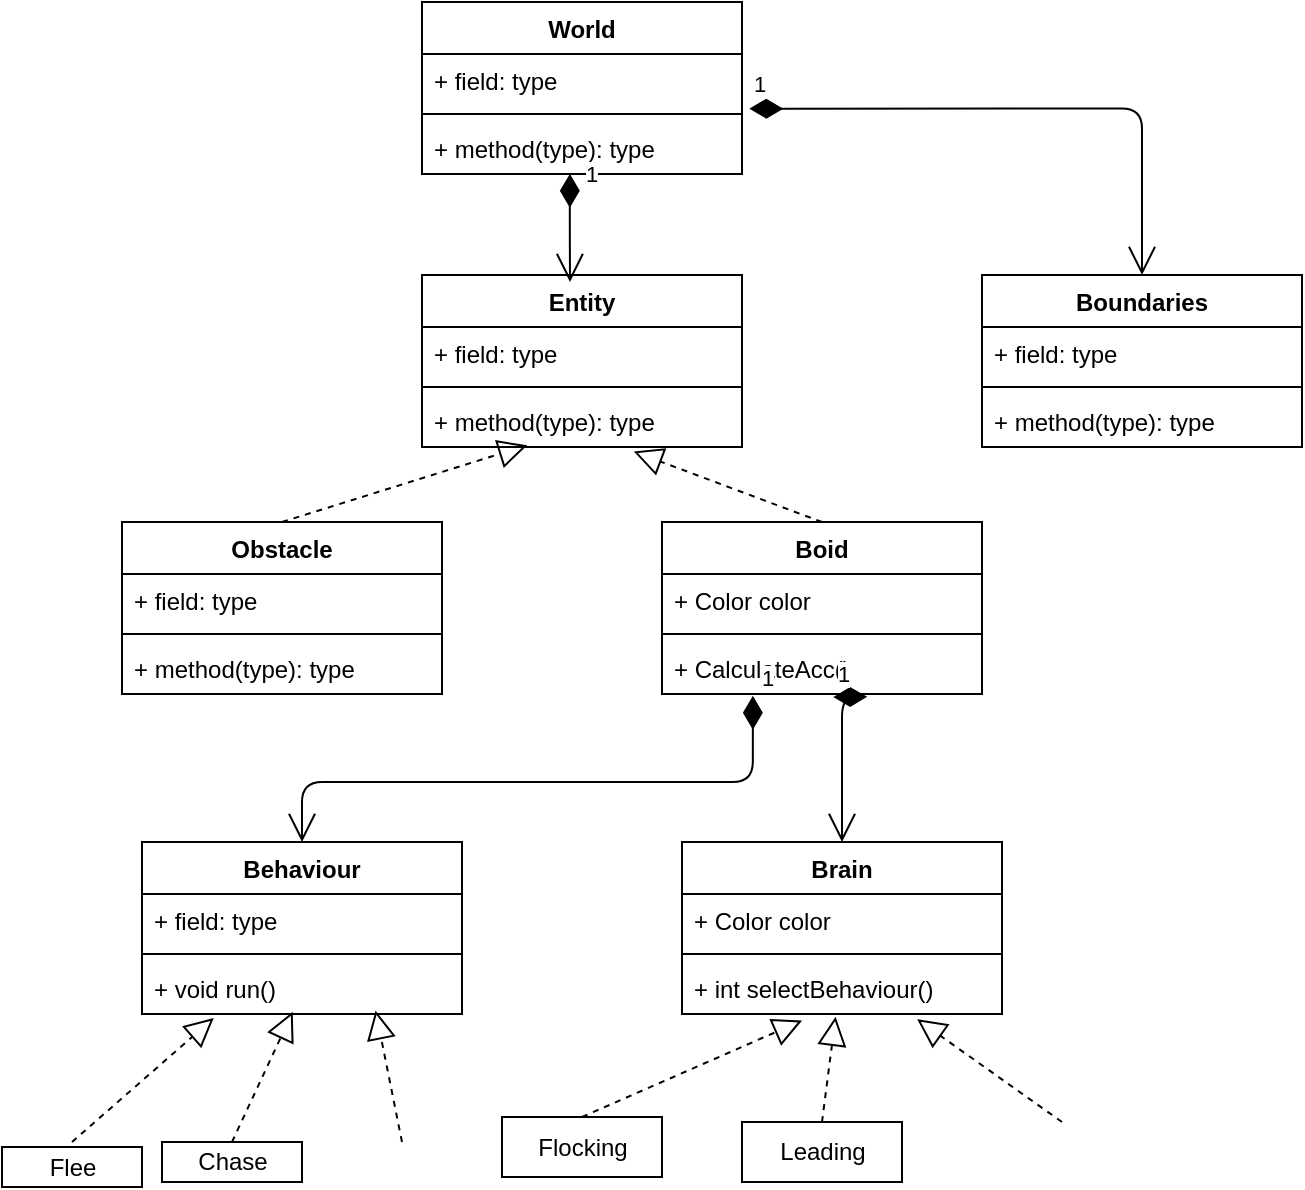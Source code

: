 <mxfile version="12.1.9" type="device" pages="1"><diagram id="VUulqYNLOYt-fmbZokny" name="Page-1"><mxGraphModel dx="804" dy="1651" grid="1" gridSize="10" guides="1" tooltips="1" connect="1" arrows="1" fold="1" page="1" pageScale="1" pageWidth="827" pageHeight="1169" math="0" shadow="0"><root><mxCell id="0"/><mxCell id="1" parent="0"/><mxCell id="FRGBkcjMc398TYvTMHb1-1" value="Boid" style="swimlane;fontStyle=1;align=center;verticalAlign=top;childLayout=stackLayout;horizontal=1;startSize=26;horizontalStack=0;resizeParent=1;resizeParentMax=0;resizeLast=0;collapsible=1;marginBottom=0;" vertex="1" parent="1"><mxGeometry x="350" y="80" width="160" height="86" as="geometry"/></mxCell><mxCell id="FRGBkcjMc398TYvTMHb1-2" value="+ Color color" style="text;strokeColor=none;fillColor=none;align=left;verticalAlign=top;spacingLeft=4;spacingRight=4;overflow=hidden;rotatable=0;points=[[0,0.5],[1,0.5]];portConstraint=eastwest;" vertex="1" parent="FRGBkcjMc398TYvTMHb1-1"><mxGeometry y="26" width="160" height="26" as="geometry"/></mxCell><mxCell id="FRGBkcjMc398TYvTMHb1-3" value="" style="line;strokeWidth=1;fillColor=none;align=left;verticalAlign=middle;spacingTop=-1;spacingLeft=3;spacingRight=3;rotatable=0;labelPosition=right;points=[];portConstraint=eastwest;" vertex="1" parent="FRGBkcjMc398TYvTMHb1-1"><mxGeometry y="52" width="160" height="8" as="geometry"/></mxCell><mxCell id="FRGBkcjMc398TYvTMHb1-4" value="+ CalculateAcc()" style="text;strokeColor=none;fillColor=none;align=left;verticalAlign=top;spacingLeft=4;spacingRight=4;overflow=hidden;rotatable=0;points=[[0,0.5],[1,0.5]];portConstraint=eastwest;" vertex="1" parent="FRGBkcjMc398TYvTMHb1-1"><mxGeometry y="60" width="160" height="26" as="geometry"/></mxCell><mxCell id="FRGBkcjMc398TYvTMHb1-5" value="Brain" style="swimlane;fontStyle=1;align=center;verticalAlign=top;childLayout=stackLayout;horizontal=1;startSize=26;horizontalStack=0;resizeParent=1;resizeParentMax=0;resizeLast=0;collapsible=1;marginBottom=0;" vertex="1" parent="1"><mxGeometry x="360" y="240" width="160" height="86" as="geometry"/></mxCell><mxCell id="FRGBkcjMc398TYvTMHb1-6" value="+ Color color" style="text;strokeColor=none;fillColor=none;align=left;verticalAlign=top;spacingLeft=4;spacingRight=4;overflow=hidden;rotatable=0;points=[[0,0.5],[1,0.5]];portConstraint=eastwest;" vertex="1" parent="FRGBkcjMc398TYvTMHb1-5"><mxGeometry y="26" width="160" height="26" as="geometry"/></mxCell><mxCell id="FRGBkcjMc398TYvTMHb1-7" value="" style="line;strokeWidth=1;fillColor=none;align=left;verticalAlign=middle;spacingTop=-1;spacingLeft=3;spacingRight=3;rotatable=0;labelPosition=right;points=[];portConstraint=eastwest;" vertex="1" parent="FRGBkcjMc398TYvTMHb1-5"><mxGeometry y="52" width="160" height="8" as="geometry"/></mxCell><mxCell id="FRGBkcjMc398TYvTMHb1-8" value="+ int selectBehaviour()" style="text;strokeColor=none;fillColor=none;align=left;verticalAlign=top;spacingLeft=4;spacingRight=4;overflow=hidden;rotatable=0;points=[[0,0.5],[1,0.5]];portConstraint=eastwest;" vertex="1" parent="FRGBkcjMc398TYvTMHb1-5"><mxGeometry y="60" width="160" height="26" as="geometry"/></mxCell><mxCell id="FRGBkcjMc398TYvTMHb1-9" value="World" style="swimlane;fontStyle=1;align=center;verticalAlign=top;childLayout=stackLayout;horizontal=1;startSize=26;horizontalStack=0;resizeParent=1;resizeParentMax=0;resizeLast=0;collapsible=1;marginBottom=0;" vertex="1" parent="1"><mxGeometry x="230" y="-180" width="160" height="86" as="geometry"/></mxCell><mxCell id="FRGBkcjMc398TYvTMHb1-10" value="+ field: type" style="text;strokeColor=none;fillColor=none;align=left;verticalAlign=top;spacingLeft=4;spacingRight=4;overflow=hidden;rotatable=0;points=[[0,0.5],[1,0.5]];portConstraint=eastwest;" vertex="1" parent="FRGBkcjMc398TYvTMHb1-9"><mxGeometry y="26" width="160" height="26" as="geometry"/></mxCell><mxCell id="FRGBkcjMc398TYvTMHb1-11" value="" style="line;strokeWidth=1;fillColor=none;align=left;verticalAlign=middle;spacingTop=-1;spacingLeft=3;spacingRight=3;rotatable=0;labelPosition=right;points=[];portConstraint=eastwest;" vertex="1" parent="FRGBkcjMc398TYvTMHb1-9"><mxGeometry y="52" width="160" height="8" as="geometry"/></mxCell><mxCell id="FRGBkcjMc398TYvTMHb1-12" value="+ method(type): type" style="text;strokeColor=none;fillColor=none;align=left;verticalAlign=top;spacingLeft=4;spacingRight=4;overflow=hidden;rotatable=0;points=[[0,0.5],[1,0.5]];portConstraint=eastwest;" vertex="1" parent="FRGBkcjMc398TYvTMHb1-9"><mxGeometry y="60" width="160" height="26" as="geometry"/></mxCell><mxCell id="FRGBkcjMc398TYvTMHb1-13" value="Obstacle" style="swimlane;fontStyle=1;align=center;verticalAlign=top;childLayout=stackLayout;horizontal=1;startSize=26;horizontalStack=0;resizeParent=1;resizeParentMax=0;resizeLast=0;collapsible=1;marginBottom=0;" vertex="1" parent="1"><mxGeometry x="80" y="80" width="160" height="86" as="geometry"/></mxCell><mxCell id="FRGBkcjMc398TYvTMHb1-14" value="+ field: type" style="text;strokeColor=none;fillColor=none;align=left;verticalAlign=top;spacingLeft=4;spacingRight=4;overflow=hidden;rotatable=0;points=[[0,0.5],[1,0.5]];portConstraint=eastwest;" vertex="1" parent="FRGBkcjMc398TYvTMHb1-13"><mxGeometry y="26" width="160" height="26" as="geometry"/></mxCell><mxCell id="FRGBkcjMc398TYvTMHb1-15" value="" style="line;strokeWidth=1;fillColor=none;align=left;verticalAlign=middle;spacingTop=-1;spacingLeft=3;spacingRight=3;rotatable=0;labelPosition=right;points=[];portConstraint=eastwest;" vertex="1" parent="FRGBkcjMc398TYvTMHb1-13"><mxGeometry y="52" width="160" height="8" as="geometry"/></mxCell><mxCell id="FRGBkcjMc398TYvTMHb1-16" value="+ method(type): type" style="text;strokeColor=none;fillColor=none;align=left;verticalAlign=top;spacingLeft=4;spacingRight=4;overflow=hidden;rotatable=0;points=[[0,0.5],[1,0.5]];portConstraint=eastwest;" vertex="1" parent="FRGBkcjMc398TYvTMHb1-13"><mxGeometry y="60" width="160" height="26" as="geometry"/></mxCell><mxCell id="FRGBkcjMc398TYvTMHb1-17" value="Entity" style="swimlane;fontStyle=1;align=center;verticalAlign=top;childLayout=stackLayout;horizontal=1;startSize=26;horizontalStack=0;resizeParent=1;resizeParentMax=0;resizeLast=0;collapsible=1;marginBottom=0;" vertex="1" parent="1"><mxGeometry x="230" y="-43.5" width="160" height="86" as="geometry"/></mxCell><mxCell id="FRGBkcjMc398TYvTMHb1-18" value="+ field: type" style="text;strokeColor=none;fillColor=none;align=left;verticalAlign=top;spacingLeft=4;spacingRight=4;overflow=hidden;rotatable=0;points=[[0,0.5],[1,0.5]];portConstraint=eastwest;" vertex="1" parent="FRGBkcjMc398TYvTMHb1-17"><mxGeometry y="26" width="160" height="26" as="geometry"/></mxCell><mxCell id="FRGBkcjMc398TYvTMHb1-19" value="" style="line;strokeWidth=1;fillColor=none;align=left;verticalAlign=middle;spacingTop=-1;spacingLeft=3;spacingRight=3;rotatable=0;labelPosition=right;points=[];portConstraint=eastwest;" vertex="1" parent="FRGBkcjMc398TYvTMHb1-17"><mxGeometry y="52" width="160" height="8" as="geometry"/></mxCell><mxCell id="FRGBkcjMc398TYvTMHb1-20" value="+ method(type): type" style="text;strokeColor=none;fillColor=none;align=left;verticalAlign=top;spacingLeft=4;spacingRight=4;overflow=hidden;rotatable=0;points=[[0,0.5],[1,0.5]];portConstraint=eastwest;" vertex="1" parent="FRGBkcjMc398TYvTMHb1-17"><mxGeometry y="60" width="160" height="26" as="geometry"/></mxCell><mxCell id="FRGBkcjMc398TYvTMHb1-21" value="Boundaries" style="swimlane;fontStyle=1;align=center;verticalAlign=top;childLayout=stackLayout;horizontal=1;startSize=26;horizontalStack=0;resizeParent=1;resizeParentMax=0;resizeLast=0;collapsible=1;marginBottom=0;" vertex="1" parent="1"><mxGeometry x="510" y="-43.5" width="160" height="86" as="geometry"/></mxCell><mxCell id="FRGBkcjMc398TYvTMHb1-22" value="+ field: type" style="text;strokeColor=none;fillColor=none;align=left;verticalAlign=top;spacingLeft=4;spacingRight=4;overflow=hidden;rotatable=0;points=[[0,0.5],[1,0.5]];portConstraint=eastwest;" vertex="1" parent="FRGBkcjMc398TYvTMHb1-21"><mxGeometry y="26" width="160" height="26" as="geometry"/></mxCell><mxCell id="FRGBkcjMc398TYvTMHb1-23" value="" style="line;strokeWidth=1;fillColor=none;align=left;verticalAlign=middle;spacingTop=-1;spacingLeft=3;spacingRight=3;rotatable=0;labelPosition=right;points=[];portConstraint=eastwest;" vertex="1" parent="FRGBkcjMc398TYvTMHb1-21"><mxGeometry y="52" width="160" height="8" as="geometry"/></mxCell><mxCell id="FRGBkcjMc398TYvTMHb1-24" value="+ method(type): type" style="text;strokeColor=none;fillColor=none;align=left;verticalAlign=top;spacingLeft=4;spacingRight=4;overflow=hidden;rotatable=0;points=[[0,0.5],[1,0.5]];portConstraint=eastwest;" vertex="1" parent="FRGBkcjMc398TYvTMHb1-21"><mxGeometry y="60" width="160" height="26" as="geometry"/></mxCell><mxCell id="FRGBkcjMc398TYvTMHb1-27" value="1" style="endArrow=open;html=1;endSize=12;startArrow=diamondThin;startSize=14;startFill=1;edgeStyle=orthogonalEdgeStyle;align=left;verticalAlign=bottom;exitX=0.535;exitY=1.059;exitDx=0;exitDy=0;exitPerimeter=0;entryX=0.5;entryY=0;entryDx=0;entryDy=0;" edge="1" parent="1" source="FRGBkcjMc398TYvTMHb1-4" target="FRGBkcjMc398TYvTMHb1-5"><mxGeometry x="-1" y="3" relative="1" as="geometry"><mxPoint x="90" y="380" as="sourcePoint"/><mxPoint x="437" y="270" as="targetPoint"/><Array as="points"><mxPoint x="440" y="168"/></Array></mxGeometry></mxCell><mxCell id="FRGBkcjMc398TYvTMHb1-28" value="1" style="endArrow=open;html=1;endSize=12;startArrow=diamondThin;startSize=14;startFill=1;edgeStyle=orthogonalEdgeStyle;align=left;verticalAlign=bottom;exitX=1.023;exitY=-0.256;exitDx=0;exitDy=0;exitPerimeter=0;entryX=0.5;entryY=0;entryDx=0;entryDy=0;" edge="1" parent="1" source="FRGBkcjMc398TYvTMHb1-12" target="FRGBkcjMc398TYvTMHb1-21"><mxGeometry x="-1" y="3" relative="1" as="geometry"><mxPoint x="470" y="-120" as="sourcePoint"/><mxPoint x="630" y="-120" as="targetPoint"/></mxGeometry></mxCell><mxCell id="FRGBkcjMc398TYvTMHb1-29" value="1" style="endArrow=open;html=1;endSize=12;startArrow=diamondThin;startSize=14;startFill=1;edgeStyle=orthogonalEdgeStyle;align=left;verticalAlign=bottom;exitX=0.462;exitY=0.998;exitDx=0;exitDy=0;exitPerimeter=0;" edge="1" parent="1" source="FRGBkcjMc398TYvTMHb1-12"><mxGeometry x="0.006" y="19" relative="1" as="geometry"><mxPoint x="310" y="80" as="sourcePoint"/><mxPoint x="304" y="-40" as="targetPoint"/><mxPoint x="-13" y="-18" as="offset"/></mxGeometry></mxCell><mxCell id="FRGBkcjMc398TYvTMHb1-31" value="Behaviour" style="swimlane;fontStyle=1;align=center;verticalAlign=top;childLayout=stackLayout;horizontal=1;startSize=26;horizontalStack=0;resizeParent=1;resizeParentMax=0;resizeLast=0;collapsible=1;marginBottom=0;" vertex="1" parent="1"><mxGeometry x="90" y="240" width="160" height="86" as="geometry"/></mxCell><mxCell id="FRGBkcjMc398TYvTMHb1-32" value="+ field: type" style="text;strokeColor=none;fillColor=none;align=left;verticalAlign=top;spacingLeft=4;spacingRight=4;overflow=hidden;rotatable=0;points=[[0,0.5],[1,0.5]];portConstraint=eastwest;" vertex="1" parent="FRGBkcjMc398TYvTMHb1-31"><mxGeometry y="26" width="160" height="26" as="geometry"/></mxCell><mxCell id="FRGBkcjMc398TYvTMHb1-33" value="" style="line;strokeWidth=1;fillColor=none;align=left;verticalAlign=middle;spacingTop=-1;spacingLeft=3;spacingRight=3;rotatable=0;labelPosition=right;points=[];portConstraint=eastwest;" vertex="1" parent="FRGBkcjMc398TYvTMHb1-31"><mxGeometry y="52" width="160" height="8" as="geometry"/></mxCell><mxCell id="FRGBkcjMc398TYvTMHb1-34" value="+ void run()" style="text;strokeColor=none;fillColor=none;align=left;verticalAlign=top;spacingLeft=4;spacingRight=4;overflow=hidden;rotatable=0;points=[[0,0.5],[1,0.5]];portConstraint=eastwest;" vertex="1" parent="FRGBkcjMc398TYvTMHb1-31"><mxGeometry y="60" width="160" height="26" as="geometry"/></mxCell><mxCell id="FRGBkcjMc398TYvTMHb1-35" value="1" style="endArrow=open;html=1;endSize=12;startArrow=diamondThin;startSize=14;startFill=1;edgeStyle=orthogonalEdgeStyle;align=left;verticalAlign=bottom;entryX=0.5;entryY=0;entryDx=0;entryDy=0;exitX=0.284;exitY=1.035;exitDx=0;exitDy=0;exitPerimeter=0;" edge="1" parent="1" source="FRGBkcjMc398TYvTMHb1-4" target="FRGBkcjMc398TYvTMHb1-31"><mxGeometry x="-1" y="3" relative="1" as="geometry"><mxPoint x="200" y="360" as="sourcePoint"/><mxPoint x="360" y="360" as="targetPoint"/><Array as="points"><mxPoint x="395" y="210"/><mxPoint x="170" y="210"/></Array></mxGeometry></mxCell><mxCell id="FRGBkcjMc398TYvTMHb1-36" value="Flee" style="html=1;" vertex="1" parent="1"><mxGeometry x="20" y="392.5" width="70" height="20" as="geometry"/></mxCell><mxCell id="FRGBkcjMc398TYvTMHb1-37" value="Chase" style="html=1;" vertex="1" parent="1"><mxGeometry x="100" y="390" width="70" height="20" as="geometry"/></mxCell><mxCell id="FRGBkcjMc398TYvTMHb1-38" value="" style="endArrow=block;dashed=1;endFill=0;endSize=12;html=1;entryX=0.224;entryY=1.078;entryDx=0;entryDy=0;entryPerimeter=0;exitX=0.5;exitY=0;exitDx=0;exitDy=0;" edge="1" parent="1" target="FRGBkcjMc398TYvTMHb1-34"><mxGeometry width="160" relative="1" as="geometry"><mxPoint x="55" y="390" as="sourcePoint"/><mxPoint x="210" y="410" as="targetPoint"/></mxGeometry></mxCell><mxCell id="FRGBkcjMc398TYvTMHb1-39" value="" style="endArrow=block;dashed=1;endFill=0;endSize=12;html=1;exitX=0.5;exitY=0;exitDx=0;exitDy=0;entryX=0.471;entryY=0.958;entryDx=0;entryDy=0;entryPerimeter=0;" edge="1" parent="1" source="FRGBkcjMc398TYvTMHb1-37" target="FRGBkcjMc398TYvTMHb1-34"><mxGeometry width="160" relative="1" as="geometry"><mxPoint x="20" y="430" as="sourcePoint"/><mxPoint x="180" y="430" as="targetPoint"/></mxGeometry></mxCell><mxCell id="FRGBkcjMc398TYvTMHb1-40" value="Flocking" style="html=1;" vertex="1" parent="1"><mxGeometry x="270" y="377.5" width="80" height="30" as="geometry"/></mxCell><mxCell id="FRGBkcjMc398TYvTMHb1-41" value="" style="endArrow=block;dashed=1;endFill=0;endSize=12;html=1;entryX=0.375;entryY=1.127;entryDx=0;entryDy=0;entryPerimeter=0;exitX=0.5;exitY=0;exitDx=0;exitDy=0;" edge="1" parent="1" source="FRGBkcjMc398TYvTMHb1-40" target="FRGBkcjMc398TYvTMHb1-8"><mxGeometry width="160" relative="1" as="geometry"><mxPoint x="280" y="360" as="sourcePoint"/><mxPoint x="440" y="360" as="targetPoint"/></mxGeometry></mxCell><mxCell id="FRGBkcjMc398TYvTMHb1-42" value="" style="endArrow=block;dashed=1;endFill=0;endSize=12;html=1;entryX=0.48;entryY=1.054;entryDx=0;entryDy=0;entryPerimeter=0;exitX=0.5;exitY=0;exitDx=0;exitDy=0;" edge="1" parent="1" source="FRGBkcjMc398TYvTMHb1-43" target="FRGBkcjMc398TYvTMHb1-8"><mxGeometry width="160" relative="1" as="geometry"><mxPoint x="437" y="380" as="sourcePoint"/><mxPoint x="570" y="400" as="targetPoint"/></mxGeometry></mxCell><mxCell id="FRGBkcjMc398TYvTMHb1-43" value="Leading" style="html=1;" vertex="1" parent="1"><mxGeometry x="390" y="380" width="80" height="30" as="geometry"/></mxCell><mxCell id="FRGBkcjMc398TYvTMHb1-46" value="" style="endArrow=block;dashed=1;endFill=0;endSize=12;html=1;entryX=0.735;entryY=1.102;entryDx=0;entryDy=0;entryPerimeter=0;" edge="1" parent="1" target="FRGBkcjMc398TYvTMHb1-8"><mxGeometry width="160" relative="1" as="geometry"><mxPoint x="550" y="380" as="sourcePoint"/><mxPoint x="300" y="460" as="targetPoint"/></mxGeometry></mxCell><mxCell id="FRGBkcjMc398TYvTMHb1-47" value="" style="endArrow=block;dashed=1;endFill=0;endSize=12;html=1;entryX=0.73;entryY=0.934;entryDx=0;entryDy=0;entryPerimeter=0;" edge="1" parent="1" target="FRGBkcjMc398TYvTMHb1-34"><mxGeometry width="160" relative="1" as="geometry"><mxPoint x="220" y="390" as="sourcePoint"/><mxPoint x="360" y="360" as="targetPoint"/></mxGeometry></mxCell><mxCell id="FRGBkcjMc398TYvTMHb1-48" value="" style="endArrow=block;dashed=1;endFill=0;endSize=12;html=1;entryX=0.329;entryY=0.967;entryDx=0;entryDy=0;entryPerimeter=0;exitX=0.5;exitY=0;exitDx=0;exitDy=0;" edge="1" parent="1" source="FRGBkcjMc398TYvTMHb1-13" target="FRGBkcjMc398TYvTMHb1-20"><mxGeometry width="160" relative="1" as="geometry"><mxPoint x="200" y="100" as="sourcePoint"/><mxPoint x="360" y="100" as="targetPoint"/></mxGeometry></mxCell><mxCell id="FRGBkcjMc398TYvTMHb1-49" value="" style="endArrow=block;dashed=1;endFill=0;endSize=12;html=1;entryX=0.662;entryY=1.088;entryDx=0;entryDy=0;entryPerimeter=0;exitX=0.5;exitY=0;exitDx=0;exitDy=0;" edge="1" parent="1" source="FRGBkcjMc398TYvTMHb1-1" target="FRGBkcjMc398TYvTMHb1-20"><mxGeometry width="160" relative="1" as="geometry"><mxPoint x="180" y="140" as="sourcePoint"/><mxPoint x="292.64" y="65.142" as="targetPoint"/></mxGeometry></mxCell></root></mxGraphModel></diagram></mxfile>